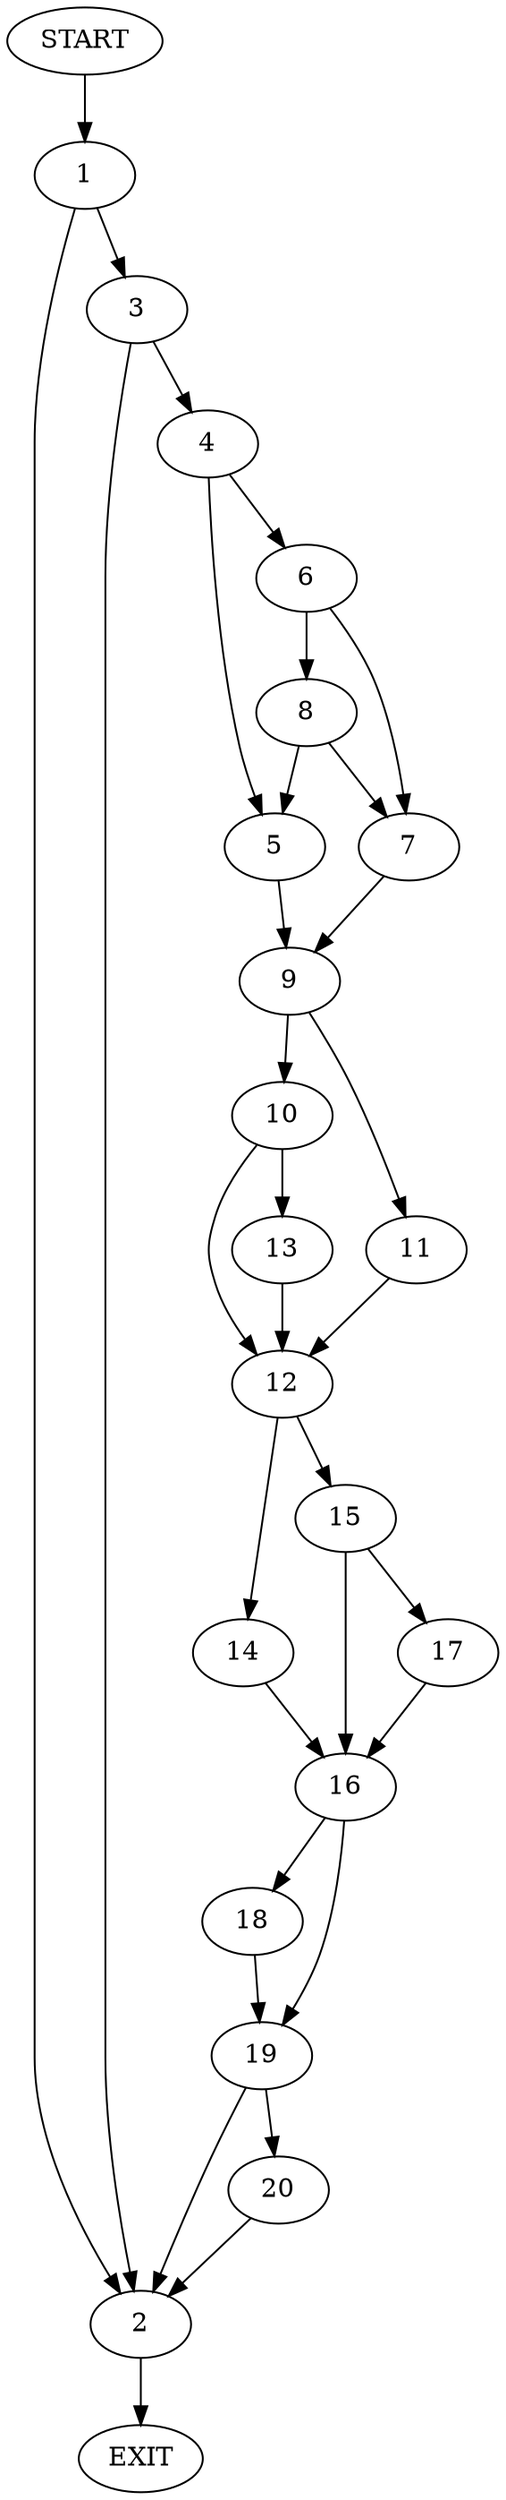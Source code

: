 digraph {
0 [label="START"]
21 [label="EXIT"]
0 -> 1
1 -> 2
1 -> 3
2 -> 21
3 -> 2
3 -> 4
4 -> 5
4 -> 6
6 -> 7
6 -> 8
5 -> 9
8 -> 7
8 -> 5
7 -> 9
9 -> 10
9 -> 11
11 -> 12
10 -> 13
10 -> 12
12 -> 14
12 -> 15
13 -> 12
14 -> 16
15 -> 17
15 -> 16
16 -> 18
16 -> 19
17 -> 16
18 -> 19
19 -> 2
19 -> 20
20 -> 2
}

